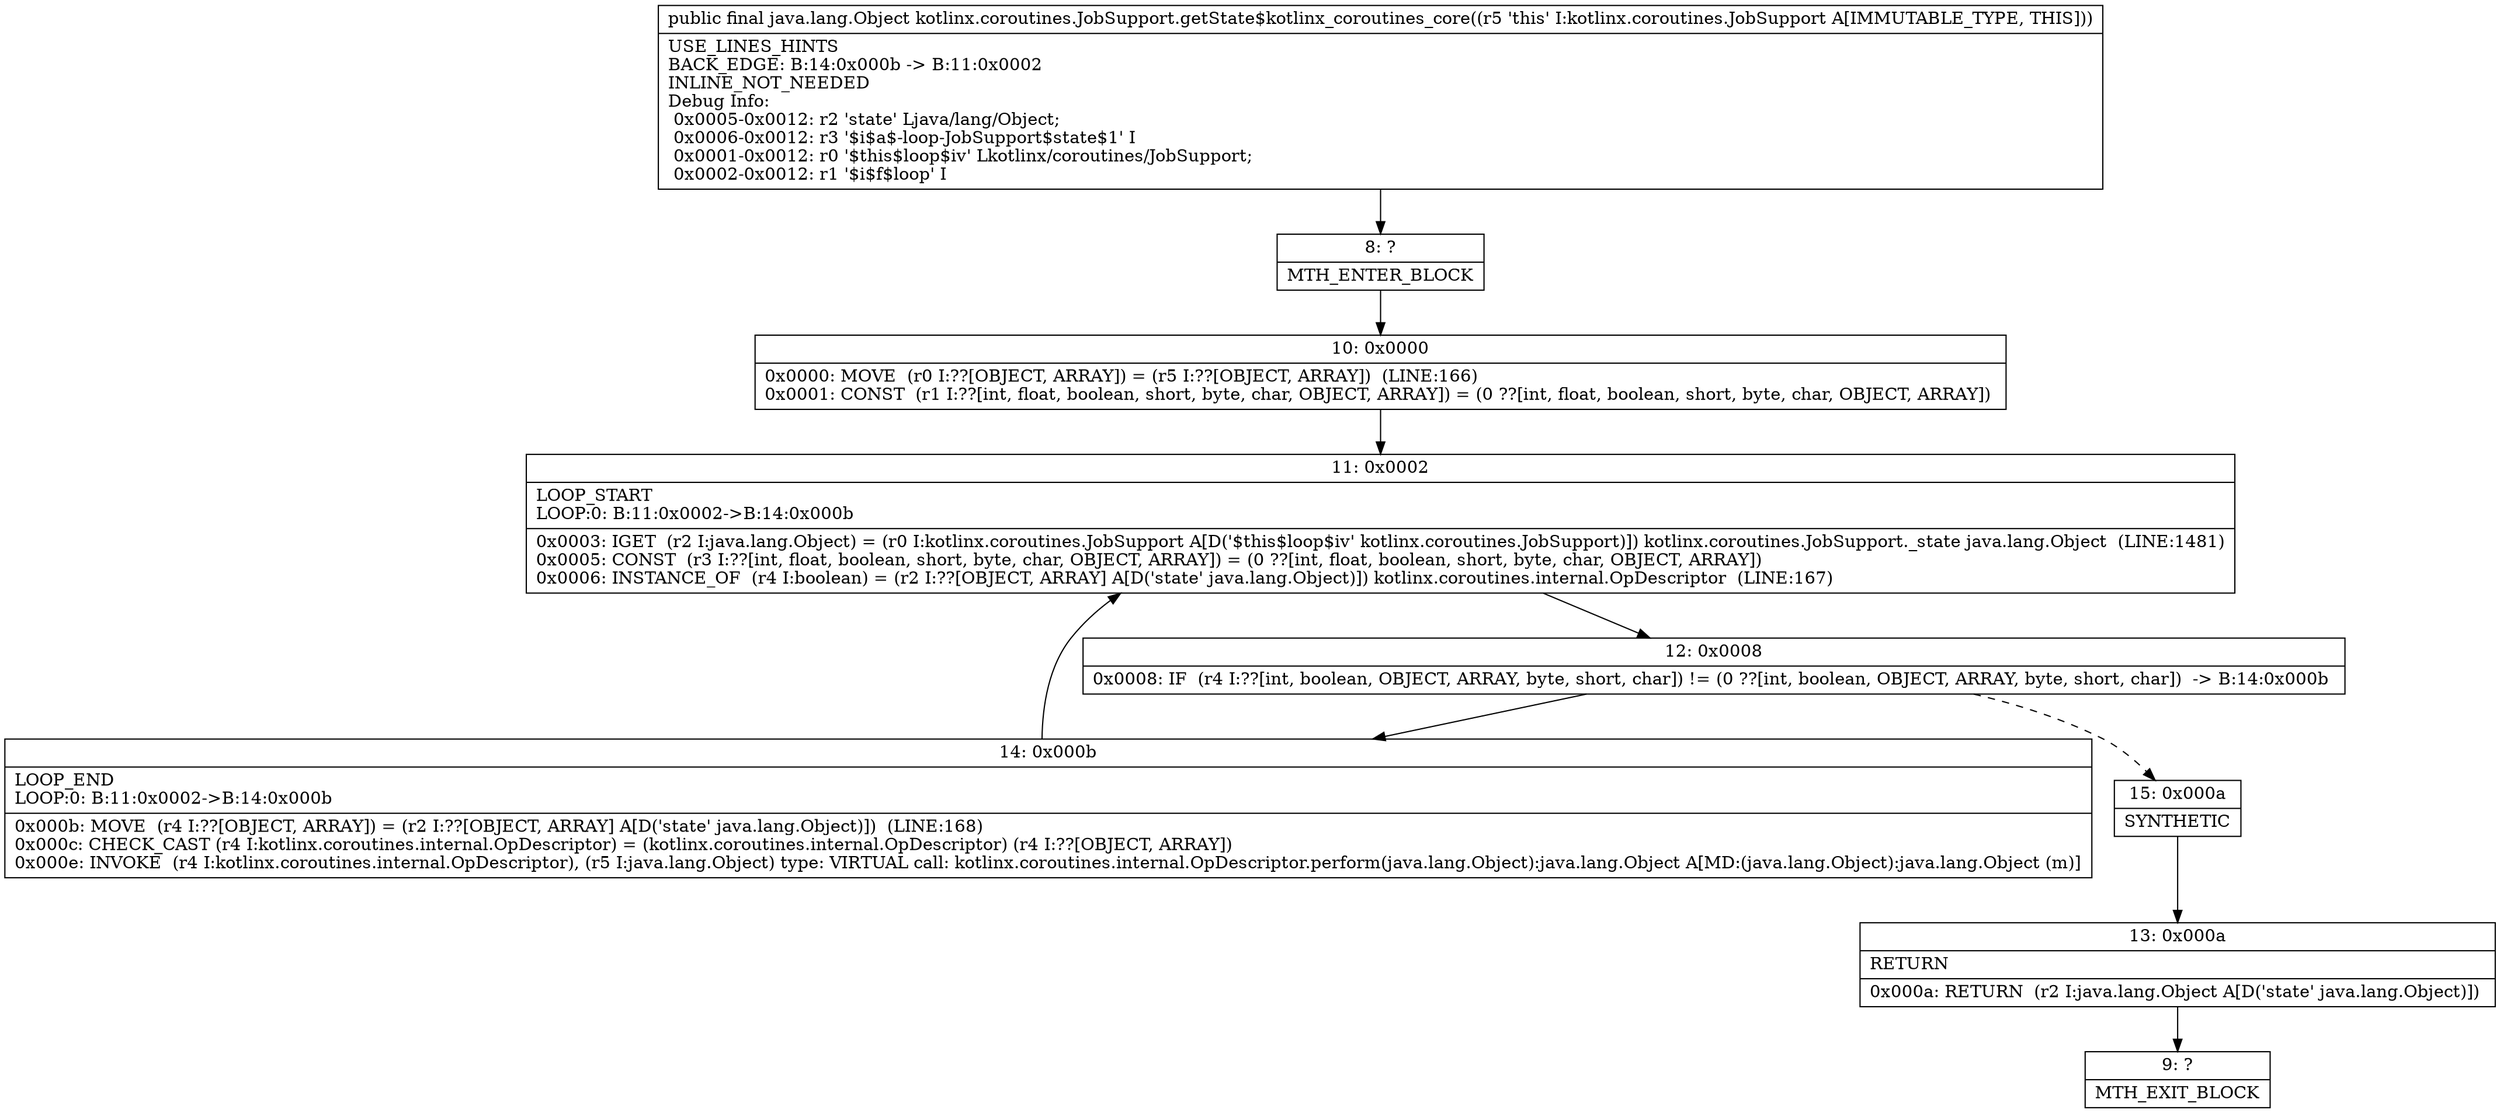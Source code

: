 digraph "CFG forkotlinx.coroutines.JobSupport.getState$kotlinx_coroutines_core()Ljava\/lang\/Object;" {
Node_8 [shape=record,label="{8\:\ ?|MTH_ENTER_BLOCK\l}"];
Node_10 [shape=record,label="{10\:\ 0x0000|0x0000: MOVE  (r0 I:??[OBJECT, ARRAY]) = (r5 I:??[OBJECT, ARRAY])  (LINE:166)\l0x0001: CONST  (r1 I:??[int, float, boolean, short, byte, char, OBJECT, ARRAY]) = (0 ??[int, float, boolean, short, byte, char, OBJECT, ARRAY]) \l}"];
Node_11 [shape=record,label="{11\:\ 0x0002|LOOP_START\lLOOP:0: B:11:0x0002\-\>B:14:0x000b\l|0x0003: IGET  (r2 I:java.lang.Object) = (r0 I:kotlinx.coroutines.JobSupport A[D('$this$loop$iv' kotlinx.coroutines.JobSupport)]) kotlinx.coroutines.JobSupport._state java.lang.Object  (LINE:1481)\l0x0005: CONST  (r3 I:??[int, float, boolean, short, byte, char, OBJECT, ARRAY]) = (0 ??[int, float, boolean, short, byte, char, OBJECT, ARRAY]) \l0x0006: INSTANCE_OF  (r4 I:boolean) = (r2 I:??[OBJECT, ARRAY] A[D('state' java.lang.Object)]) kotlinx.coroutines.internal.OpDescriptor  (LINE:167)\l}"];
Node_12 [shape=record,label="{12\:\ 0x0008|0x0008: IF  (r4 I:??[int, boolean, OBJECT, ARRAY, byte, short, char]) != (0 ??[int, boolean, OBJECT, ARRAY, byte, short, char])  \-\> B:14:0x000b \l}"];
Node_14 [shape=record,label="{14\:\ 0x000b|LOOP_END\lLOOP:0: B:11:0x0002\-\>B:14:0x000b\l|0x000b: MOVE  (r4 I:??[OBJECT, ARRAY]) = (r2 I:??[OBJECT, ARRAY] A[D('state' java.lang.Object)])  (LINE:168)\l0x000c: CHECK_CAST (r4 I:kotlinx.coroutines.internal.OpDescriptor) = (kotlinx.coroutines.internal.OpDescriptor) (r4 I:??[OBJECT, ARRAY]) \l0x000e: INVOKE  (r4 I:kotlinx.coroutines.internal.OpDescriptor), (r5 I:java.lang.Object) type: VIRTUAL call: kotlinx.coroutines.internal.OpDescriptor.perform(java.lang.Object):java.lang.Object A[MD:(java.lang.Object):java.lang.Object (m)]\l}"];
Node_15 [shape=record,label="{15\:\ 0x000a|SYNTHETIC\l}"];
Node_13 [shape=record,label="{13\:\ 0x000a|RETURN\l|0x000a: RETURN  (r2 I:java.lang.Object A[D('state' java.lang.Object)]) \l}"];
Node_9 [shape=record,label="{9\:\ ?|MTH_EXIT_BLOCK\l}"];
MethodNode[shape=record,label="{public final java.lang.Object kotlinx.coroutines.JobSupport.getState$kotlinx_coroutines_core((r5 'this' I:kotlinx.coroutines.JobSupport A[IMMUTABLE_TYPE, THIS]))  | USE_LINES_HINTS\lBACK_EDGE: B:14:0x000b \-\> B:11:0x0002\lINLINE_NOT_NEEDED\lDebug Info:\l  0x0005\-0x0012: r2 'state' Ljava\/lang\/Object;\l  0x0006\-0x0012: r3 '$i$a$\-loop\-JobSupport$state$1' I\l  0x0001\-0x0012: r0 '$this$loop$iv' Lkotlinx\/coroutines\/JobSupport;\l  0x0002\-0x0012: r1 '$i$f$loop' I\l}"];
MethodNode -> Node_8;Node_8 -> Node_10;
Node_10 -> Node_11;
Node_11 -> Node_12;
Node_12 -> Node_14;
Node_12 -> Node_15[style=dashed];
Node_14 -> Node_11;
Node_15 -> Node_13;
Node_13 -> Node_9;
}

